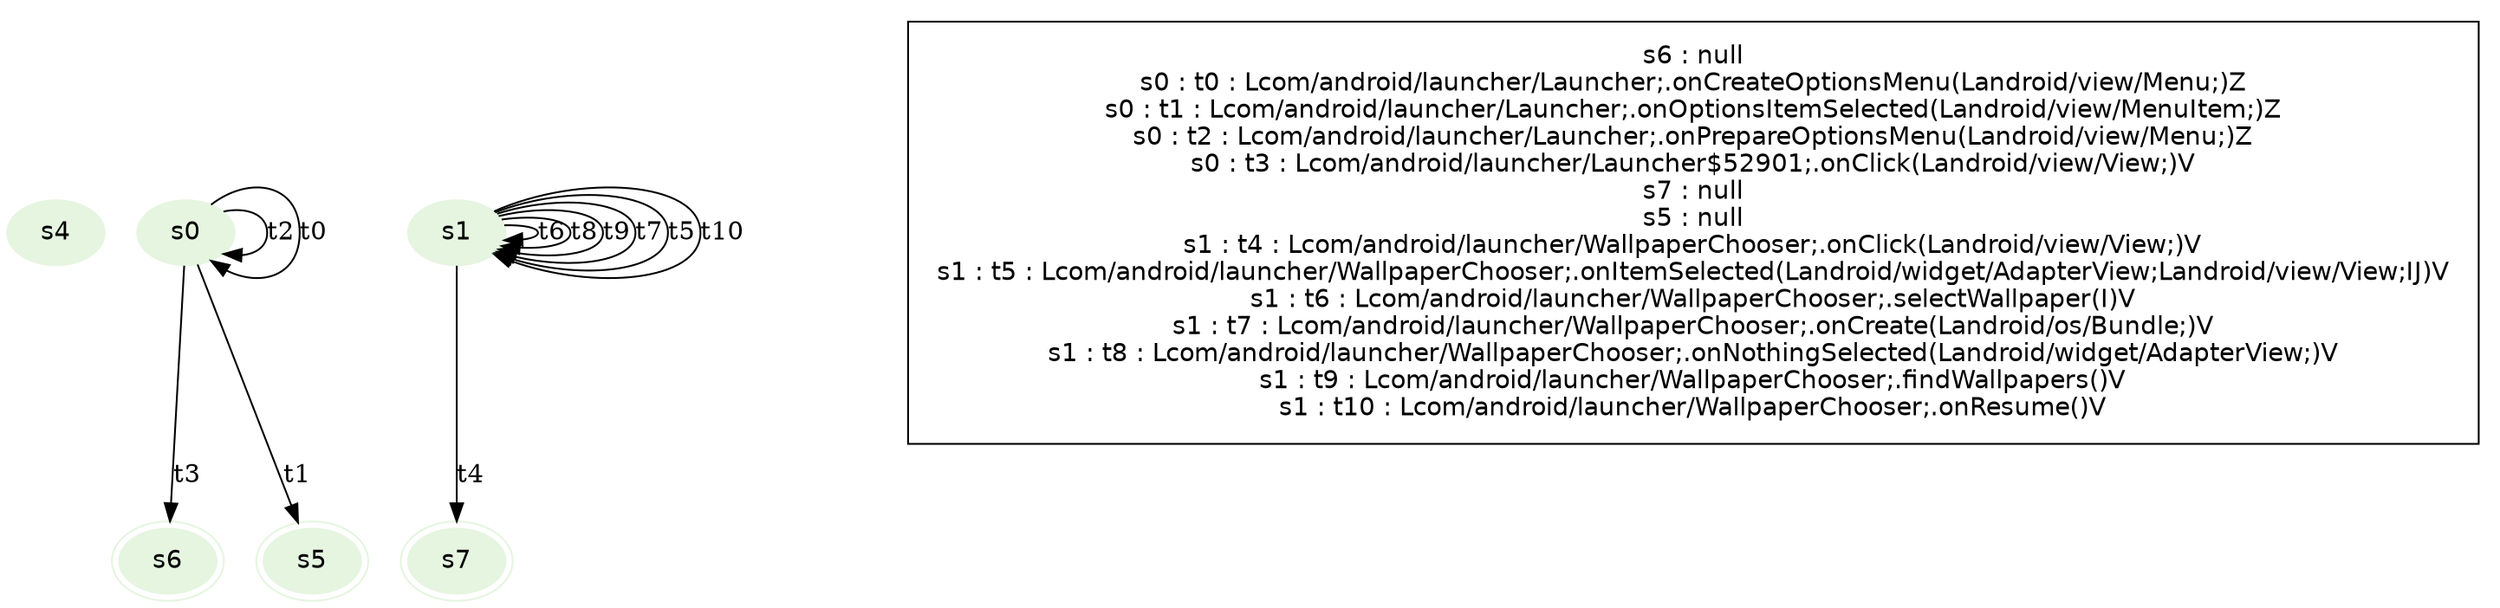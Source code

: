 digraph {
fontname="Helvetica";
node[style=filled, fontname="Helvetica", colorscheme=greens3, color=1];
s4;
s6[peripheries=2];
s0;
s7[peripheries=2];
s5[peripheries=2];
s1;
s1 -> s1[label="t6"];
s1 -> s1[label="t8"];
s1 -> s7[label="t4"];
s0 -> s0[label="t2"];
s0 -> s6[label="t3"];
s0 -> s0[label="t0"];
s1 -> s1[label="t9"];
s1 -> s1[label="t7"];
s1 -> s1[label="t5"];
s1 -> s1[label="t10"];
s0 -> s5[label="t1"];
subgraph cluster_key {
ds[shape=plaintext, style=solid,label="s6 : null\ns0 : t0 : Lcom/android/launcher/Launcher;.onCreateOptionsMenu(Landroid/view/Menu;)Z\ns0 : t1 : Lcom/android/launcher/Launcher;.onOptionsItemSelected(Landroid/view/MenuItem;)Z\ns0 : t2 : Lcom/android/launcher/Launcher;.onPrepareOptionsMenu(Landroid/view/Menu;)Z\ns0 : t3 : Lcom/android/launcher/Launcher$52901;.onClick(Landroid/view/View;)V\ns7 : null\ns5 : null\ns1 : t4 : Lcom/android/launcher/WallpaperChooser;.onClick(Landroid/view/View;)V\ns1 : t5 : Lcom/android/launcher/WallpaperChooser;.onItemSelected(Landroid/widget/AdapterView;Landroid/view/View;IJ)V\ns1 : t6 : Lcom/android/launcher/WallpaperChooser;.selectWallpaper(I)V\ns1 : t7 : Lcom/android/launcher/WallpaperChooser;.onCreate(Landroid/os/Bundle;)V\ns1 : t8 : Lcom/android/launcher/WallpaperChooser;.onNothingSelected(Landroid/widget/AdapterView;)V\ns1 : t9 : Lcom/android/launcher/WallpaperChooser;.findWallpapers()V\ns1 : t10 : Lcom/android/launcher/WallpaperChooser;.onResume()V\n"];}
}